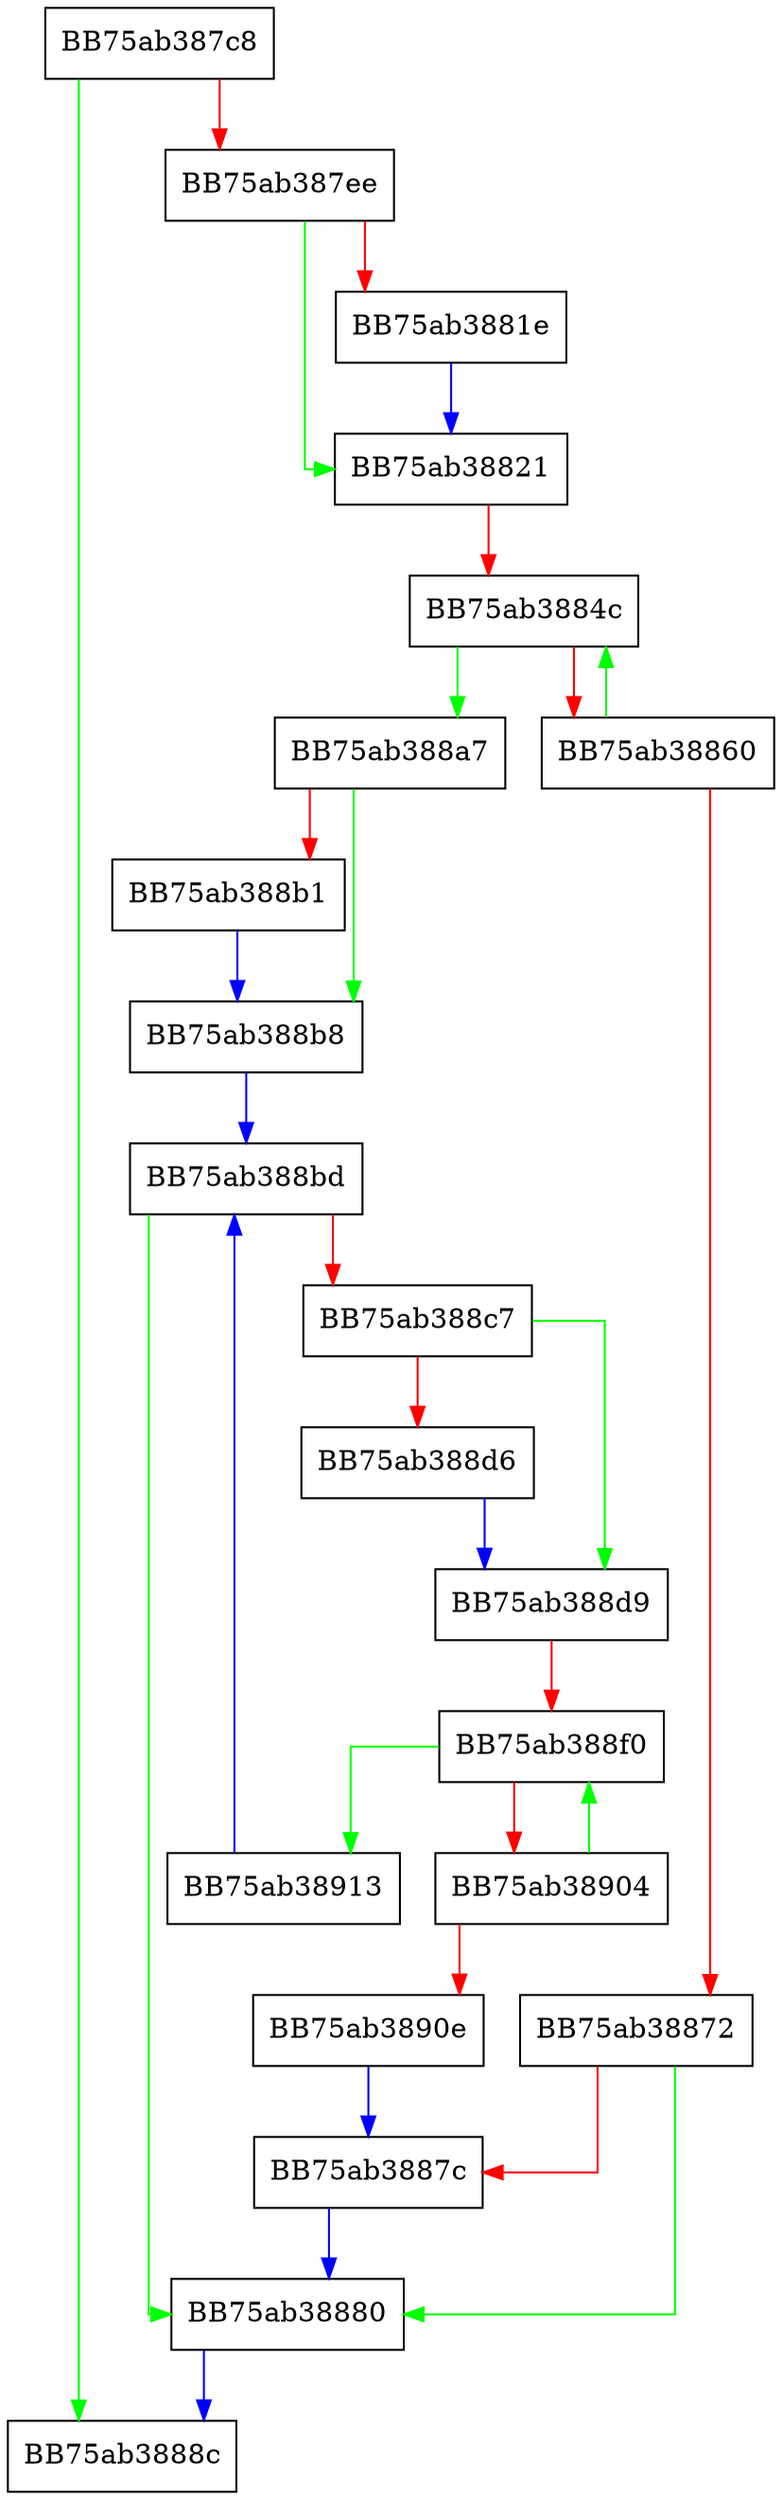 digraph _Unchecked_erase {
  node [shape="box"];
  graph [splines=ortho];
  BB75ab387c8 -> BB75ab3888c [color="green"];
  BB75ab387c8 -> BB75ab387ee [color="red"];
  BB75ab387ee -> BB75ab38821 [color="green"];
  BB75ab387ee -> BB75ab3881e [color="red"];
  BB75ab3881e -> BB75ab38821 [color="blue"];
  BB75ab38821 -> BB75ab3884c [color="red"];
  BB75ab3884c -> BB75ab388a7 [color="green"];
  BB75ab3884c -> BB75ab38860 [color="red"];
  BB75ab38860 -> BB75ab3884c [color="green"];
  BB75ab38860 -> BB75ab38872 [color="red"];
  BB75ab38872 -> BB75ab38880 [color="green"];
  BB75ab38872 -> BB75ab3887c [color="red"];
  BB75ab3887c -> BB75ab38880 [color="blue"];
  BB75ab38880 -> BB75ab3888c [color="blue"];
  BB75ab388a7 -> BB75ab388b8 [color="green"];
  BB75ab388a7 -> BB75ab388b1 [color="red"];
  BB75ab388b1 -> BB75ab388b8 [color="blue"];
  BB75ab388b8 -> BB75ab388bd [color="blue"];
  BB75ab388bd -> BB75ab38880 [color="green"];
  BB75ab388bd -> BB75ab388c7 [color="red"];
  BB75ab388c7 -> BB75ab388d9 [color="green"];
  BB75ab388c7 -> BB75ab388d6 [color="red"];
  BB75ab388d6 -> BB75ab388d9 [color="blue"];
  BB75ab388d9 -> BB75ab388f0 [color="red"];
  BB75ab388f0 -> BB75ab38913 [color="green"];
  BB75ab388f0 -> BB75ab38904 [color="red"];
  BB75ab38904 -> BB75ab388f0 [color="green"];
  BB75ab38904 -> BB75ab3890e [color="red"];
  BB75ab3890e -> BB75ab3887c [color="blue"];
  BB75ab38913 -> BB75ab388bd [color="blue"];
}